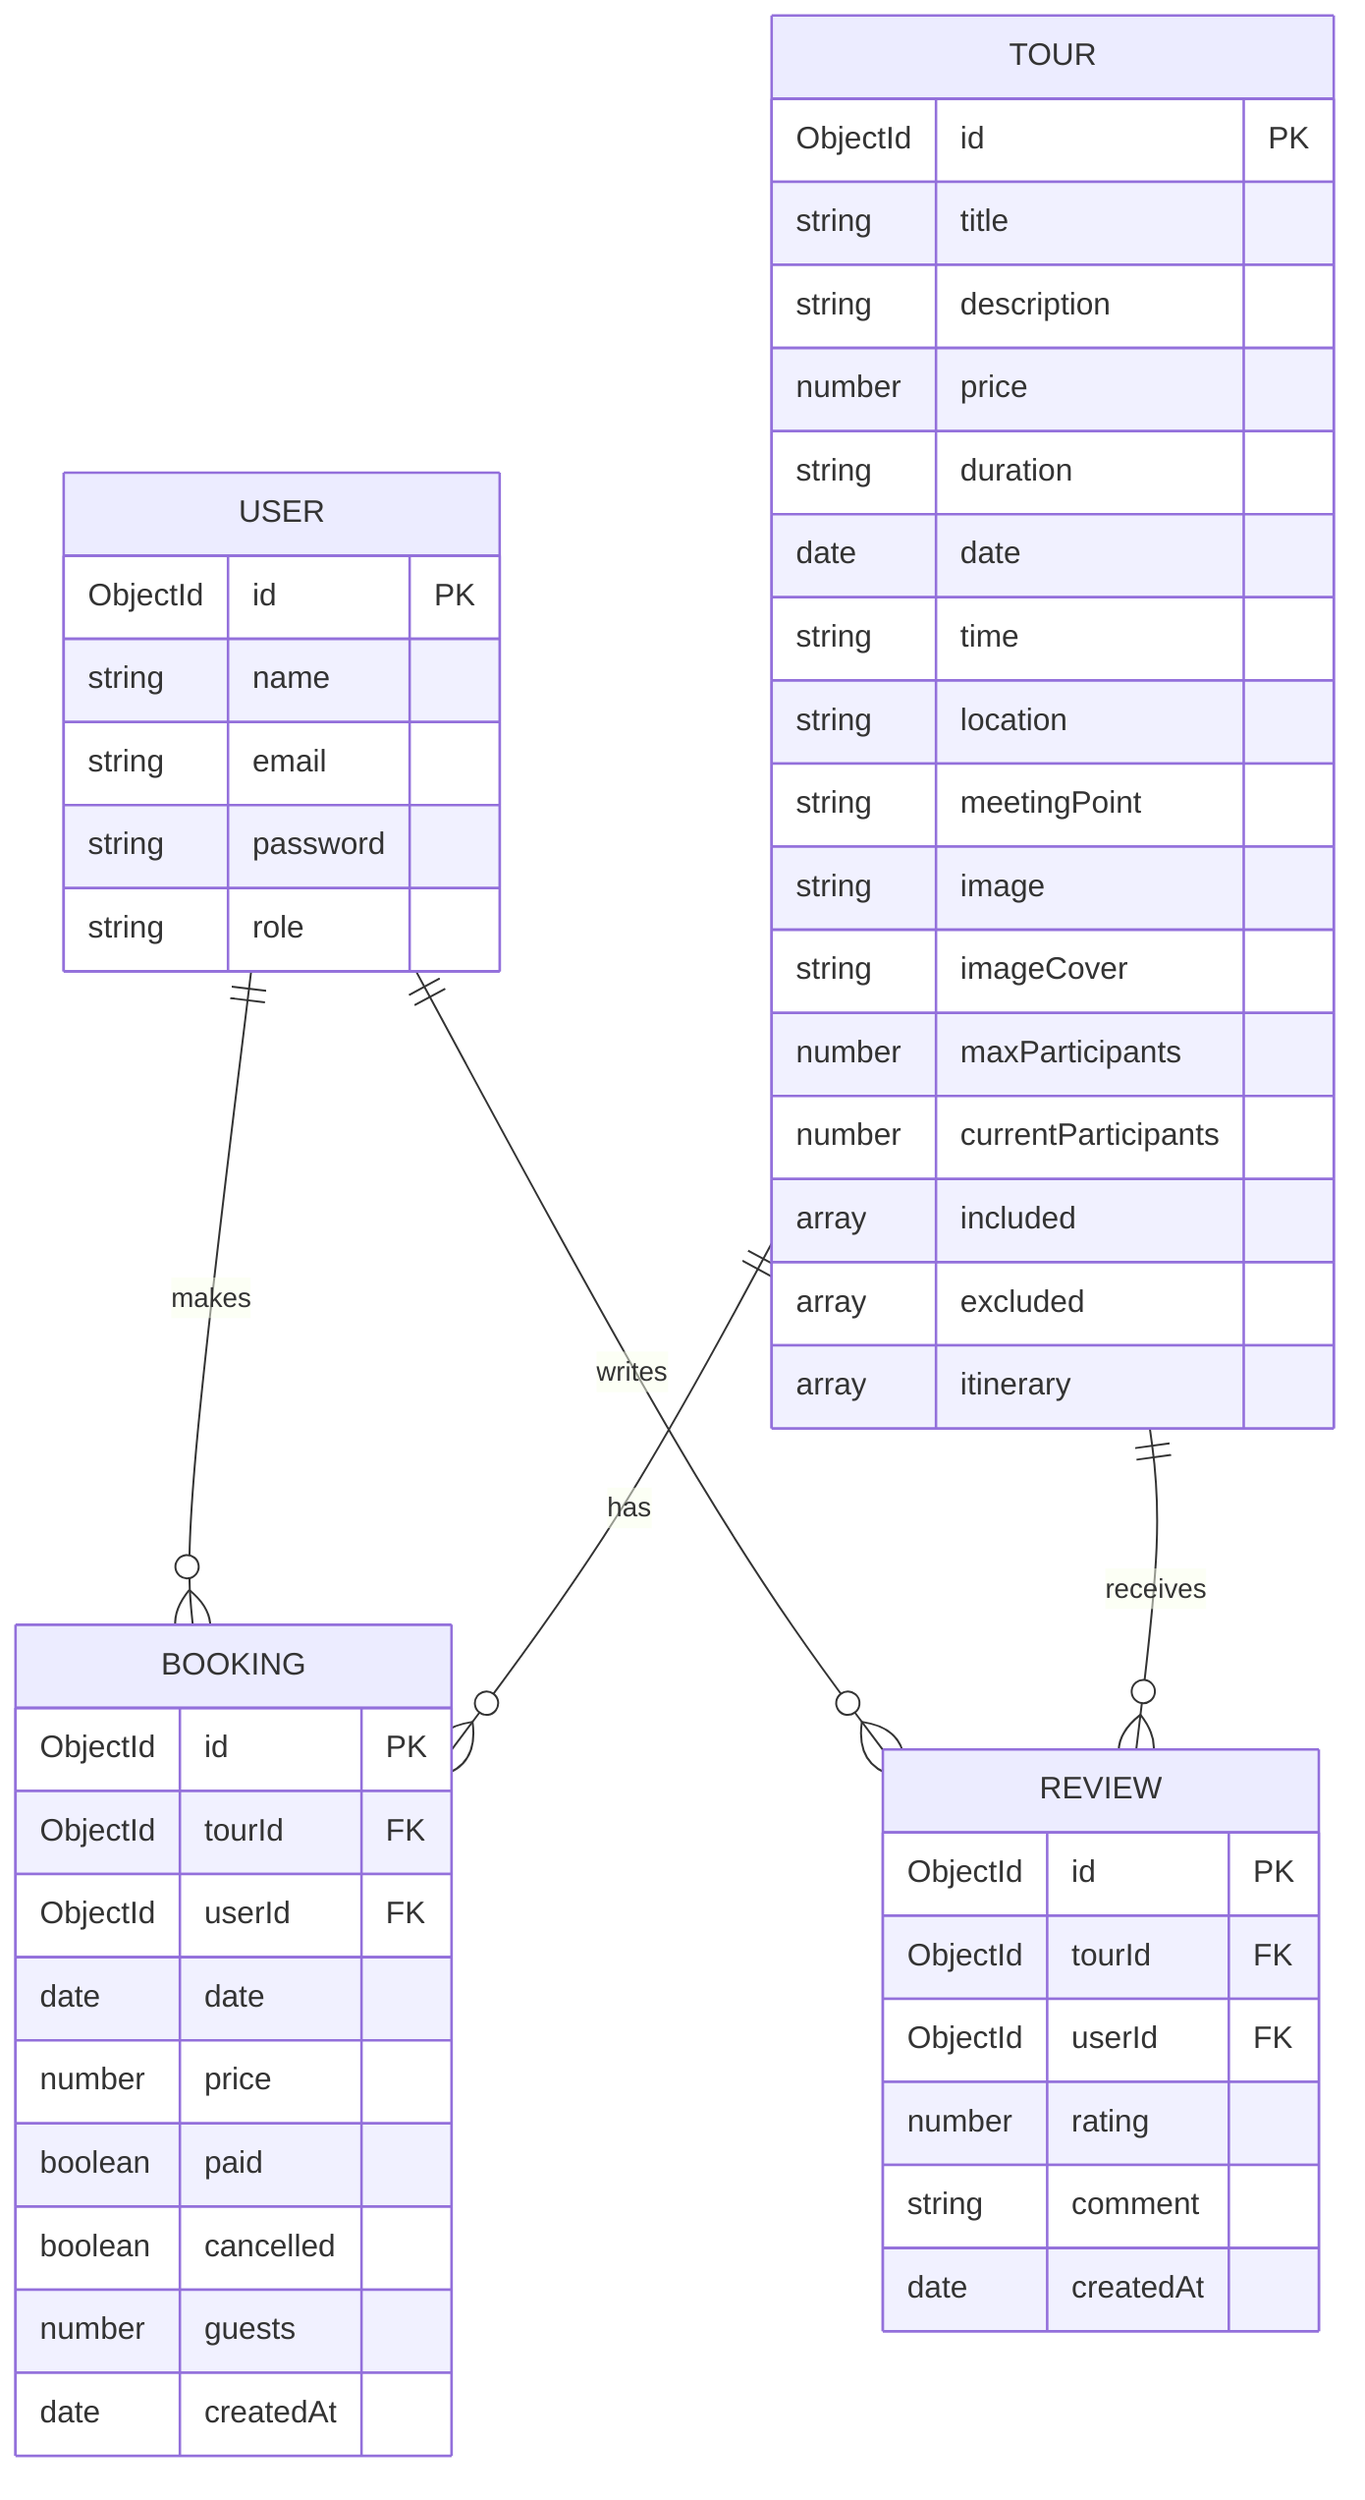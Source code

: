 erDiagram
    USER ||--o{ BOOKING : makes
    USER ||--o{ REVIEW : writes
    TOUR ||--o{ BOOKING : has
    TOUR ||--o{ REVIEW : receives
    
    USER {
        ObjectId id PK
        string name
        string email
        string password
        string role
    }
    
    TOUR {
        ObjectId id PK
        string title
        string description
        number price
        string duration
        date date
        string time
        string location
        string meetingPoint
        string image
        string imageCover
        number maxParticipants
        number currentParticipants
        array included
        array excluded
        array itinerary
    }
    
    BOOKING {
        ObjectId id PK
        ObjectId tourId FK
        ObjectId userId FK
        date date
        number price
        boolean paid
        boolean cancelled
        number guests
        date createdAt
    }
    
    REVIEW {
        ObjectId id PK
        ObjectId tourId FK
        ObjectId userId FK
        number rating
        string comment
        date createdAt
    }